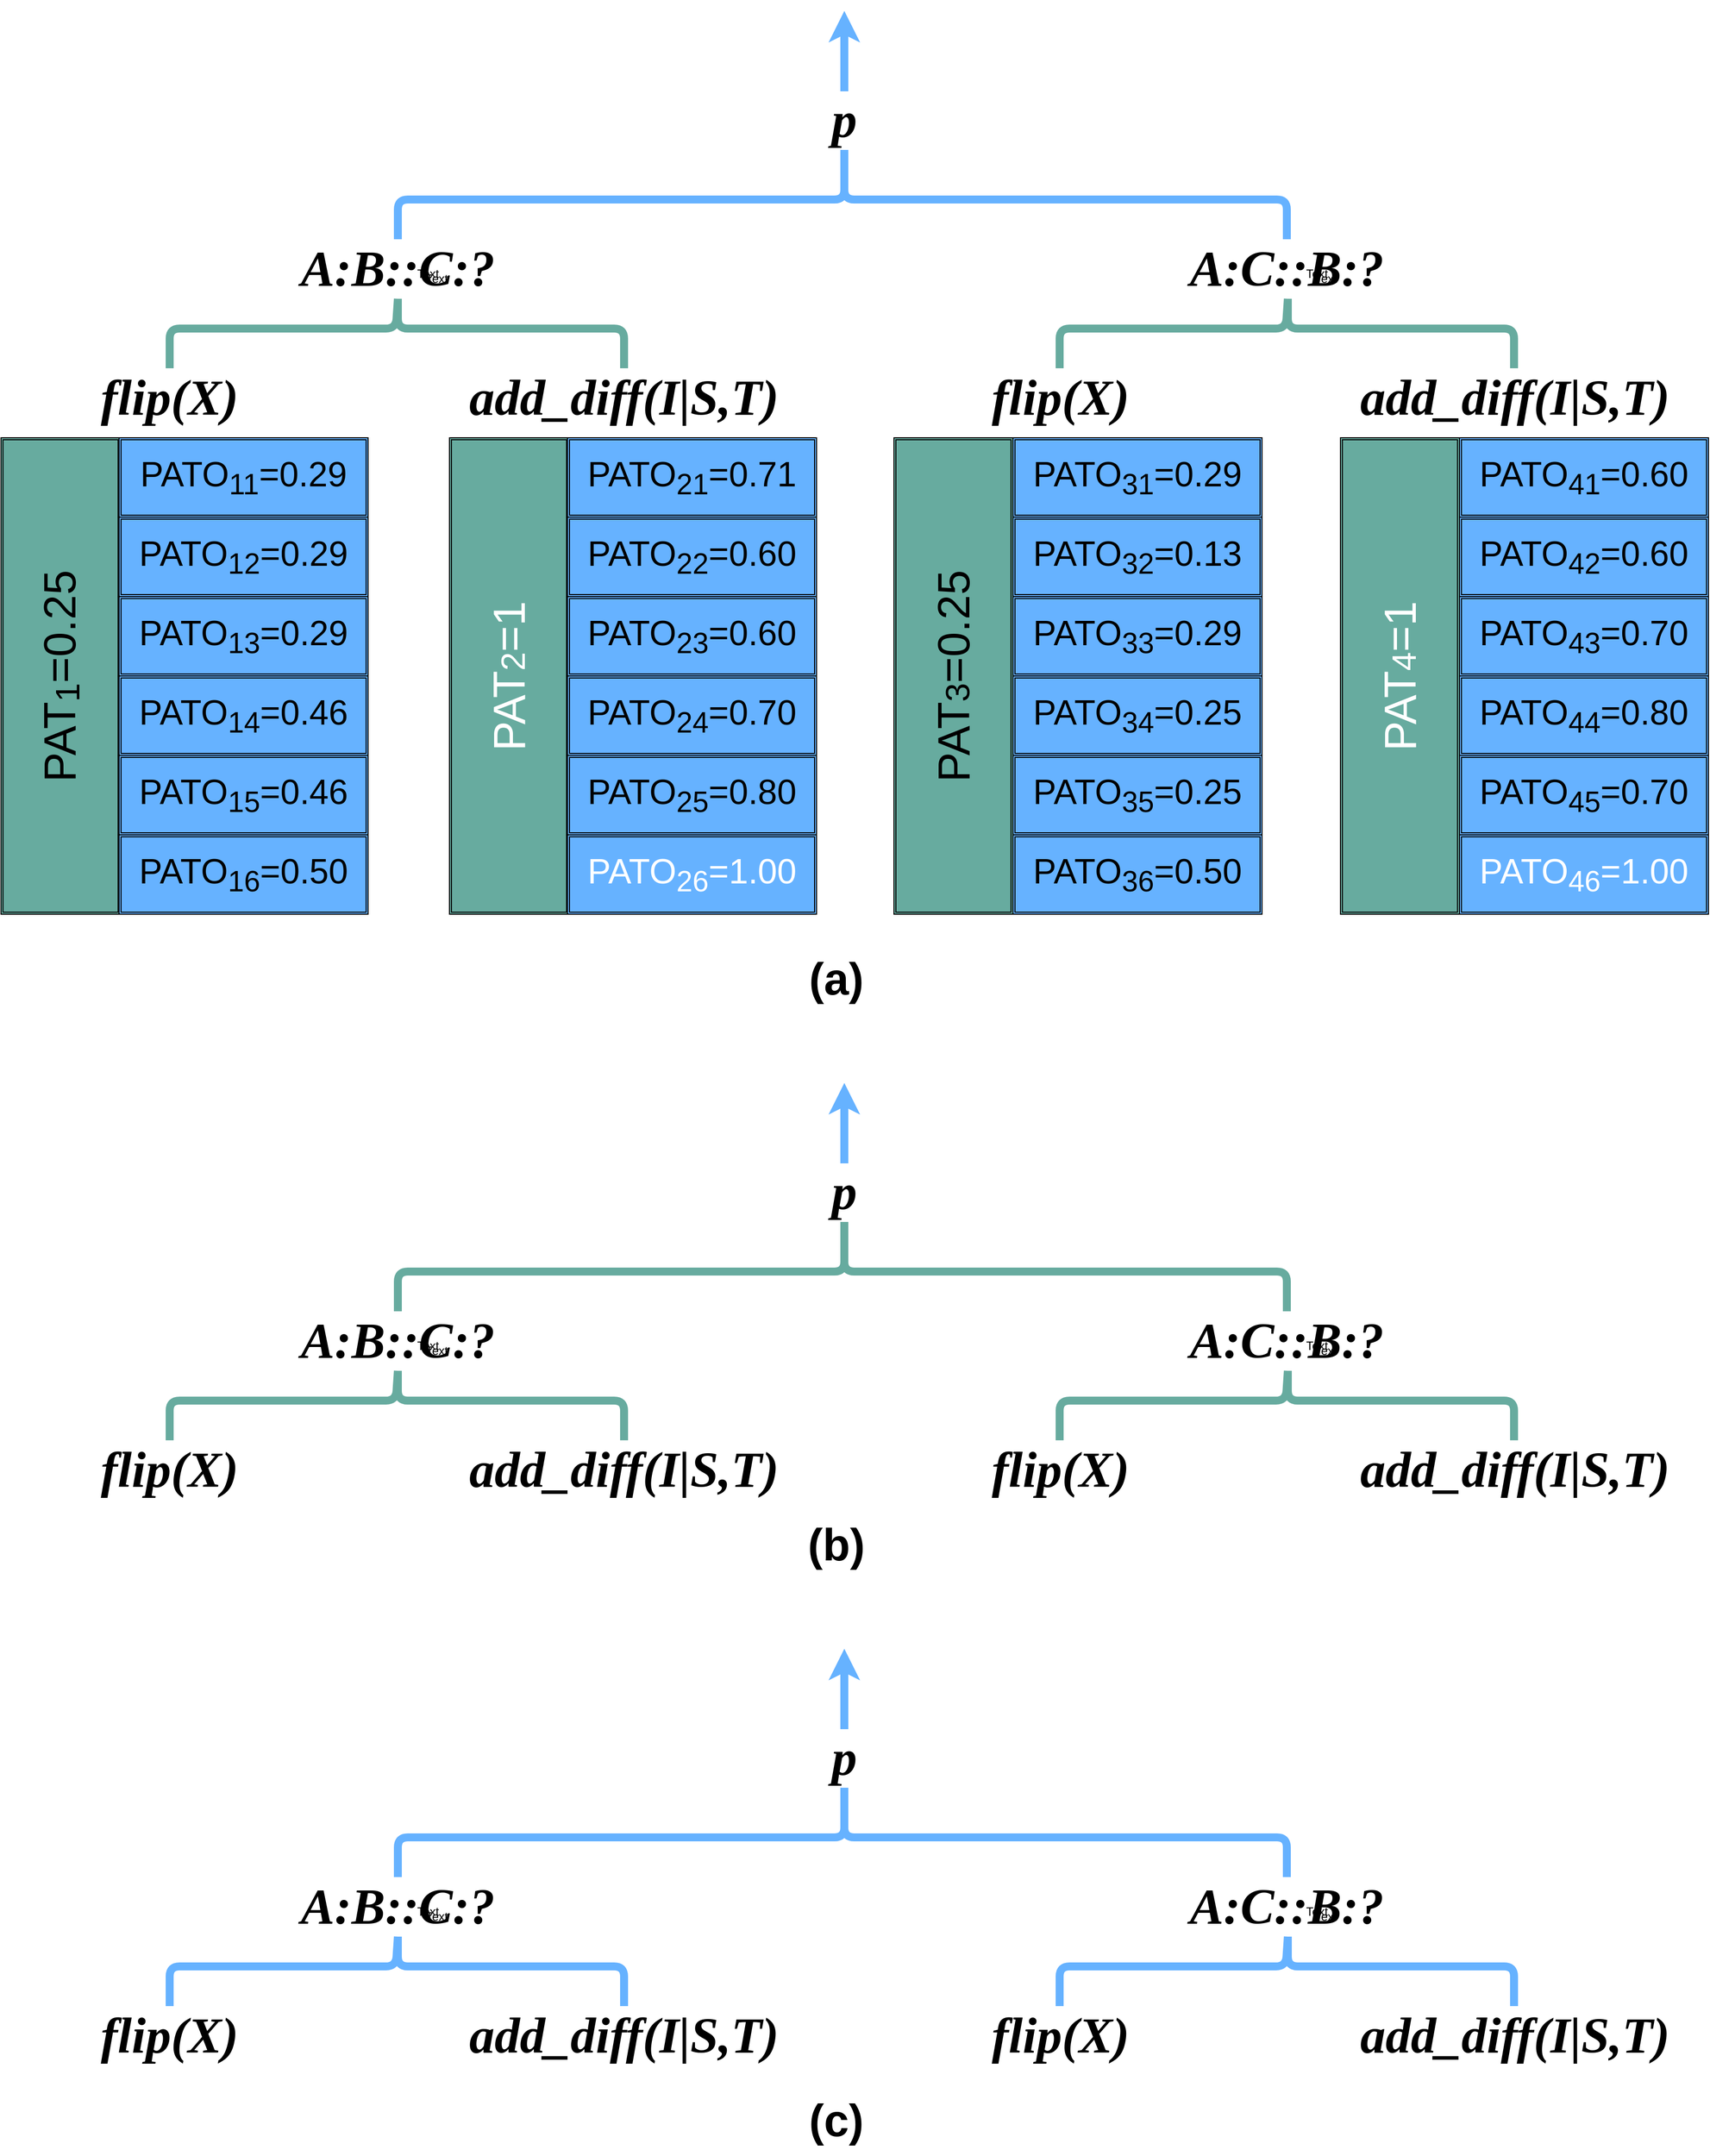 <mxfile version="12.9.13" type="device"><diagram id="jksH0G1JqViHmrjZxsYp" name="Page-1"><mxGraphModel dx="-1699" dy="537" grid="1" gridSize="10" guides="1" tooltips="1" connect="1" arrows="0" fold="1" page="1" pageScale="1" pageWidth="827" pageHeight="1169" math="0" shadow="0"><root><mxCell id="0"/><mxCell id="1" parent="0"/><mxCell id="zbto0mnC8fMhkiQC9tX0-28" value="&lt;font style=&quot;font-size: 45px&quot;&gt;PAT&lt;/font&gt;&lt;font&gt;&lt;sub&gt;&lt;font style=&quot;font-size: 34px&quot;&gt;1&lt;/font&gt;&lt;/sub&gt;&lt;span style=&quot;font-size: 45px&quot;&gt;=0.25&lt;/span&gt;&lt;/font&gt;" style="shape=ext;double=1;rounded=0;whiteSpace=wrap;html=1;strokeWidth=1;fillColor=#67AB9F;rotation=-90;" parent="1" vertex="1"><mxGeometry x="2910" y="1490" width="480" height="120" as="geometry"/></mxCell><mxCell id="zbto0mnC8fMhkiQC9tX0-29" value="&lt;div&gt;&lt;font style=&quot;font-size: 35px&quot;&gt;PATO&lt;sub&gt;11&lt;/sub&gt;=0.29&lt;/font&gt;&lt;/div&gt;" style="shape=ext;double=1;rounded=0;whiteSpace=wrap;html=1;strokeWidth=1;fillColor=#66B2FF;align=center;" parent="1" vertex="1"><mxGeometry x="3209" y="1310" width="251" height="80" as="geometry"/></mxCell><mxCell id="zbto0mnC8fMhkiQC9tX0-34" value="&lt;font color=&quot;#ffffff&quot;&gt;&lt;font style=&quot;font-size: 45px&quot;&gt;PAT&lt;/font&gt;&lt;font style=&quot;font-size: 34px&quot;&gt;2&lt;/font&gt;&lt;span style=&quot;font-size: 45px&quot;&gt;=1&lt;/span&gt;&lt;/font&gt;" style="shape=ext;double=1;rounded=0;whiteSpace=wrap;html=1;strokeWidth=1;fillColor=#67AB9F;rotation=-90;" parent="1" vertex="1"><mxGeometry x="3362" y="1490" width="480" height="120" as="geometry"/></mxCell><mxCell id="zbto0mnC8fMhkiQC9tX0-36" value="&lt;font style=&quot;font-size: 45px&quot;&gt;PAT&lt;/font&gt;&lt;font style=&quot;font-size: 34px&quot;&gt;3&lt;/font&gt;&lt;span style=&quot;font-size: 45px&quot;&gt;=0.25&lt;/span&gt;" style="shape=ext;double=1;rounded=0;whiteSpace=wrap;html=1;strokeWidth=1;fillColor=#67AB9F;rotation=-90;" parent="1" vertex="1"><mxGeometry x="3810" y="1490" width="480" height="120" as="geometry"/></mxCell><mxCell id="zbto0mnC8fMhkiQC9tX0-38" value="&lt;font color=&quot;#ffffff&quot;&gt;&lt;font style=&quot;font-size: 45px&quot;&gt;PAT&lt;/font&gt;&lt;font style=&quot;font-size: 34px&quot;&gt;4&lt;/font&gt;&lt;span style=&quot;font-size: 45px&quot;&gt;=1&lt;/span&gt;&lt;/font&gt;" style="shape=ext;double=1;rounded=0;whiteSpace=wrap;html=1;strokeWidth=1;fillColor=#67AB9F;rotation=-90;" parent="1" vertex="1"><mxGeometry x="4260" y="1490" width="480" height="120" as="geometry"/></mxCell><mxCell id="zbto0mnC8fMhkiQC9tX0-70" value="&lt;div&gt;&lt;font style=&quot;font-size: 35px&quot;&gt;PATO&lt;sub&gt;12&lt;/sub&gt;=0.29&lt;/font&gt;&lt;/div&gt;" style="shape=ext;double=1;rounded=0;whiteSpace=wrap;html=1;strokeWidth=1;fillColor=#66B2FF;align=center;" parent="1" vertex="1"><mxGeometry x="3209" y="1390" width="251" height="80" as="geometry"/></mxCell><mxCell id="zbto0mnC8fMhkiQC9tX0-71" value="&lt;div&gt;&lt;font style=&quot;font-size: 35px&quot;&gt;PATO&lt;sub&gt;13&lt;/sub&gt;=0.29&lt;/font&gt;&lt;/div&gt;" style="shape=ext;double=1;rounded=0;whiteSpace=wrap;html=1;strokeWidth=1;fillColor=#66B2FF;align=center;" parent="1" vertex="1"><mxGeometry x="3209" y="1470" width="251" height="80" as="geometry"/></mxCell><mxCell id="zbto0mnC8fMhkiQC9tX0-72" value="&lt;div&gt;&lt;font style=&quot;font-size: 35px&quot;&gt;PATO&lt;sub&gt;14&lt;/sub&gt;=0.46&lt;/font&gt;&lt;/div&gt;" style="shape=ext;double=1;rounded=0;whiteSpace=wrap;html=1;strokeWidth=1;fillColor=#66B2FF;align=center;" parent="1" vertex="1"><mxGeometry x="3209" y="1550" width="251" height="80" as="geometry"/></mxCell><mxCell id="zbto0mnC8fMhkiQC9tX0-73" value="&lt;div&gt;&lt;font style=&quot;font-size: 35px&quot;&gt;PATO&lt;sub&gt;15&lt;/sub&gt;=0.46&lt;/font&gt;&lt;/div&gt;" style="shape=ext;double=1;rounded=0;whiteSpace=wrap;html=1;strokeWidth=1;fillColor=#66B2FF;align=center;" parent="1" vertex="1"><mxGeometry x="3209" y="1630" width="251" height="80" as="geometry"/></mxCell><mxCell id="zbto0mnC8fMhkiQC9tX0-74" value="&lt;div&gt;&lt;font style=&quot;font-size: 35px&quot;&gt;PATO&lt;sub&gt;16&lt;/sub&gt;=0.50&lt;/font&gt;&lt;/div&gt;" style="shape=ext;double=1;rounded=0;whiteSpace=wrap;html=1;strokeWidth=1;fillColor=#66B2FF;align=center;" parent="1" vertex="1"><mxGeometry x="3209" y="1710" width="251" height="80" as="geometry"/></mxCell><mxCell id="zbto0mnC8fMhkiQC9tX0-81" value="&lt;div&gt;&lt;font style=&quot;font-size: 35px&quot;&gt;PATO&lt;sub&gt;21&lt;/sub&gt;=0.71&lt;/font&gt;&lt;/div&gt;" style="shape=ext;double=1;rounded=0;whiteSpace=wrap;html=1;strokeWidth=1;fillColor=#66B2FF;align=center;" parent="1" vertex="1"><mxGeometry x="3661" y="1310" width="251" height="80" as="geometry"/></mxCell><mxCell id="zbto0mnC8fMhkiQC9tX0-82" value="&lt;div&gt;&lt;font style=&quot;font-size: 35px&quot;&gt;PATO&lt;sub&gt;22&lt;/sub&gt;=0.60&lt;/font&gt;&lt;/div&gt;" style="shape=ext;double=1;rounded=0;whiteSpace=wrap;html=1;strokeWidth=1;fillColor=#66B2FF;align=center;" parent="1" vertex="1"><mxGeometry x="3661" y="1390" width="251" height="80" as="geometry"/></mxCell><mxCell id="zbto0mnC8fMhkiQC9tX0-83" value="&lt;div&gt;&lt;font style=&quot;font-size: 35px&quot;&gt;PATO&lt;sub&gt;23&lt;/sub&gt;=0.60&lt;/font&gt;&lt;/div&gt;" style="shape=ext;double=1;rounded=0;whiteSpace=wrap;html=1;strokeWidth=1;fillColor=#66B2FF;align=center;" parent="1" vertex="1"><mxGeometry x="3661" y="1470" width="251" height="80" as="geometry"/></mxCell><mxCell id="zbto0mnC8fMhkiQC9tX0-84" value="&lt;div&gt;&lt;font style=&quot;font-size: 35px&quot;&gt;PATO&lt;sub&gt;24&lt;/sub&gt;=0.70&lt;/font&gt;&lt;/div&gt;" style="shape=ext;double=1;rounded=0;whiteSpace=wrap;html=1;strokeWidth=1;fillColor=#66B2FF;align=center;" parent="1" vertex="1"><mxGeometry x="3661" y="1550" width="251" height="80" as="geometry"/></mxCell><mxCell id="zbto0mnC8fMhkiQC9tX0-85" value="&lt;div&gt;&lt;font style=&quot;font-size: 35px&quot;&gt;PATO&lt;sub&gt;25&lt;/sub&gt;=0.80&lt;/font&gt;&lt;/div&gt;" style="shape=ext;double=1;rounded=0;whiteSpace=wrap;html=1;strokeWidth=1;fillColor=#66B2FF;align=center;" parent="1" vertex="1"><mxGeometry x="3661" y="1630" width="251" height="80" as="geometry"/></mxCell><mxCell id="zbto0mnC8fMhkiQC9tX0-86" value="&lt;div&gt;&lt;font style=&quot;font-size: 35px&quot; color=&quot;#ffffff&quot;&gt;PATO&lt;sub&gt;26&lt;/sub&gt;=1.00&lt;/font&gt;&lt;/div&gt;" style="shape=ext;double=1;rounded=0;whiteSpace=wrap;html=1;strokeWidth=1;fillColor=#66B2FF;align=center;" parent="1" vertex="1"><mxGeometry x="3661" y="1710" width="251" height="80" as="geometry"/></mxCell><mxCell id="zbto0mnC8fMhkiQC9tX0-87" value="&lt;div&gt;&lt;font style=&quot;font-size: 35px&quot;&gt;PATO&lt;sub&gt;31&lt;/sub&gt;=0.29&lt;/font&gt;&lt;/div&gt;" style="shape=ext;double=1;rounded=0;whiteSpace=wrap;html=1;strokeWidth=1;fillColor=#66B2FF;align=center;" parent="1" vertex="1"><mxGeometry x="4110" y="1310" width="251" height="80" as="geometry"/></mxCell><mxCell id="zbto0mnC8fMhkiQC9tX0-88" value="&lt;div&gt;&lt;font style=&quot;font-size: 35px&quot;&gt;PATO&lt;sub&gt;32&lt;/sub&gt;=0.13&lt;/font&gt;&lt;/div&gt;" style="shape=ext;double=1;rounded=0;whiteSpace=wrap;html=1;strokeWidth=1;fillColor=#66B2FF;align=center;" parent="1" vertex="1"><mxGeometry x="4110" y="1390" width="251" height="80" as="geometry"/></mxCell><mxCell id="zbto0mnC8fMhkiQC9tX0-89" value="&lt;div&gt;&lt;font style=&quot;font-size: 35px&quot;&gt;PATO&lt;sub&gt;33&lt;/sub&gt;=0.29&lt;/font&gt;&lt;/div&gt;" style="shape=ext;double=1;rounded=0;whiteSpace=wrap;html=1;strokeWidth=1;fillColor=#66B2FF;align=center;" parent="1" vertex="1"><mxGeometry x="4110" y="1470" width="251" height="80" as="geometry"/></mxCell><mxCell id="zbto0mnC8fMhkiQC9tX0-90" value="&lt;div&gt;&lt;font style=&quot;font-size: 35px&quot;&gt;PATO&lt;sub&gt;34&lt;/sub&gt;=0.25&lt;/font&gt;&lt;/div&gt;" style="shape=ext;double=1;rounded=0;whiteSpace=wrap;html=1;strokeWidth=1;fillColor=#66B2FF;align=center;" parent="1" vertex="1"><mxGeometry x="4110" y="1550" width="251" height="80" as="geometry"/></mxCell><mxCell id="zbto0mnC8fMhkiQC9tX0-91" value="&lt;div&gt;&lt;font style=&quot;font-size: 35px&quot;&gt;PATO&lt;sub&gt;35&lt;/sub&gt;=0.25&lt;/font&gt;&lt;/div&gt;" style="shape=ext;double=1;rounded=0;whiteSpace=wrap;html=1;strokeWidth=1;fillColor=#66B2FF;align=center;" parent="1" vertex="1"><mxGeometry x="4110" y="1630" width="251" height="80" as="geometry"/></mxCell><mxCell id="zbto0mnC8fMhkiQC9tX0-92" value="&lt;div&gt;&lt;font style=&quot;font-size: 35px&quot;&gt;PATO&lt;sub&gt;36&lt;/sub&gt;=0.50&lt;/font&gt;&lt;/div&gt;" style="shape=ext;double=1;rounded=0;whiteSpace=wrap;html=1;strokeWidth=1;fillColor=#66B2FF;align=center;" parent="1" vertex="1"><mxGeometry x="4110" y="1710" width="251" height="80" as="geometry"/></mxCell><mxCell id="zbto0mnC8fMhkiQC9tX0-93" value="&lt;div&gt;&lt;font style=&quot;font-size: 35px&quot;&gt;PATO&lt;sub&gt;41&lt;/sub&gt;=0.60&lt;/font&gt;&lt;/div&gt;" style="shape=ext;double=1;rounded=0;whiteSpace=wrap;html=1;strokeWidth=1;fillColor=#66B2FF;align=center;" parent="1" vertex="1"><mxGeometry x="4560" y="1310" width="251" height="80" as="geometry"/></mxCell><mxCell id="zbto0mnC8fMhkiQC9tX0-94" value="&lt;div&gt;&lt;font style=&quot;font-size: 35px&quot;&gt;PATO&lt;sub&gt;42&lt;/sub&gt;=0.60&lt;/font&gt;&lt;/div&gt;" style="shape=ext;double=1;rounded=0;whiteSpace=wrap;html=1;strokeWidth=1;fillColor=#66B2FF;align=center;" parent="1" vertex="1"><mxGeometry x="4560" y="1390" width="251" height="80" as="geometry"/></mxCell><mxCell id="zbto0mnC8fMhkiQC9tX0-95" value="&lt;div&gt;&lt;font style=&quot;font-size: 35px&quot;&gt;PATO&lt;sub&gt;43&lt;/sub&gt;=0.70&lt;/font&gt;&lt;/div&gt;" style="shape=ext;double=1;rounded=0;whiteSpace=wrap;html=1;strokeWidth=1;fillColor=#66B2FF;align=center;" parent="1" vertex="1"><mxGeometry x="4560" y="1470" width="251" height="80" as="geometry"/></mxCell><mxCell id="zbto0mnC8fMhkiQC9tX0-96" value="&lt;div&gt;&lt;font style=&quot;font-size: 35px&quot;&gt;PATO&lt;sub&gt;44&lt;/sub&gt;=0.80&lt;/font&gt;&lt;/div&gt;" style="shape=ext;double=1;rounded=0;whiteSpace=wrap;html=1;strokeWidth=1;fillColor=#66B2FF;align=center;" parent="1" vertex="1"><mxGeometry x="4560" y="1550" width="251" height="80" as="geometry"/></mxCell><mxCell id="zbto0mnC8fMhkiQC9tX0-97" value="&lt;div&gt;&lt;font style=&quot;font-size: 35px&quot;&gt;PATO&lt;sub&gt;45&lt;/sub&gt;=0.70&lt;/font&gt;&lt;/div&gt;" style="shape=ext;double=1;rounded=0;whiteSpace=wrap;html=1;strokeWidth=1;fillColor=#66B2FF;align=center;" parent="1" vertex="1"><mxGeometry x="4560" y="1630" width="251" height="80" as="geometry"/></mxCell><mxCell id="zbto0mnC8fMhkiQC9tX0-98" value="&lt;div&gt;&lt;font style=&quot;font-size: 35px&quot; color=&quot;#ffffff&quot;&gt;PATO&lt;sub&gt;46&lt;/sub&gt;=1.00&lt;/font&gt;&lt;/div&gt;" style="shape=ext;double=1;rounded=0;whiteSpace=wrap;html=1;strokeWidth=1;fillColor=#66B2FF;align=center;" parent="1" vertex="1"><mxGeometry x="4560" y="1710" width="251" height="80" as="geometry"/></mxCell><mxCell id="zbto0mnC8fMhkiQC9tX0-171" value="" style="group" parent="1" vertex="1" connectable="0"><mxGeometry x="3170" y="880" width="1606" height="420" as="geometry"/></mxCell><mxCell id="zbto0mnC8fMhkiQC9tX0-172" value="&lt;h1&gt;&lt;font style=&quot;font-size: 51px&quot; face=&quot;Times New Roman&quot;&gt;&lt;i&gt;p&lt;/i&gt;&lt;/font&gt;&lt;/h1&gt;" style="text;html=1;strokeColor=none;fillColor=none;align=center;verticalAlign=middle;whiteSpace=wrap;rounded=0;" parent="zbto0mnC8fMhkiQC9tX0-171" vertex="1"><mxGeometry x="730" y="80" width="80" height="60" as="geometry"/></mxCell><mxCell id="zbto0mnC8fMhkiQC9tX0-173" value="&lt;h1&gt;&lt;font style=&quot;font-size: 51px&quot; face=&quot;Times New Roman&quot;&gt;&lt;i&gt;A:B::C:?&lt;/i&gt;&lt;/font&gt;&lt;/h1&gt;" style="text;html=1;strokeColor=none;fillColor=none;align=center;verticalAlign=middle;whiteSpace=wrap;rounded=0;" parent="zbto0mnC8fMhkiQC9tX0-171" vertex="1"><mxGeometry x="220" y="230" width="200" height="60" as="geometry"/></mxCell><mxCell id="zbto0mnC8fMhkiQC9tX0-174" value="Text" style="text;html=1;align=center;verticalAlign=middle;resizable=0;points=[];autosize=1;" parent="zbto0mnC8fMhkiQC9tX0-173" vertex="1"><mxGeometry x="119" y="30" width="40" height="20" as="geometry"/></mxCell><mxCell id="zbto0mnC8fMhkiQC9tX0-175" value="Text" style="text;html=1;align=center;verticalAlign=middle;resizable=0;points=[];autosize=1;" parent="zbto0mnC8fMhkiQC9tX0-173" vertex="1"><mxGeometry x="110" y="25" width="40" height="20" as="geometry"/></mxCell><mxCell id="zbto0mnC8fMhkiQC9tX0-176" value="&lt;h1&gt;&lt;font style=&quot;font-size: 51px&quot; face=&quot;Times New Roman&quot;&gt;&lt;i&gt;flip(X)&lt;/i&gt;&lt;/font&gt;&lt;/h1&gt;" style="text;html=1;strokeColor=none;fillColor=none;align=center;verticalAlign=middle;whiteSpace=wrap;rounded=0;" parent="zbto0mnC8fMhkiQC9tX0-171" vertex="1"><mxGeometry y="360" width="180" height="60" as="geometry"/></mxCell><mxCell id="zbto0mnC8fMhkiQC9tX0-177" value="&lt;p style=&quot;line-height: 0%&quot;&gt;&lt;/p&gt;&lt;p&gt;&lt;i&gt;&lt;font face=&quot;Times New Roman&quot;&gt;&lt;font style=&quot;font-size: 51px&quot;&gt;&lt;b&gt;add_diff&lt;/b&gt;&lt;/font&gt;&lt;font style=&quot;font-size: 51px&quot;&gt;&lt;b&gt;(I|S,T)&lt;/b&gt;&lt;/font&gt;&lt;/font&gt;&lt;/i&gt;&lt;/p&gt;&lt;p&gt;&lt;/p&gt;" style="text;html=1;strokeColor=none;fillColor=none;align=center;verticalAlign=middle;whiteSpace=wrap;rounded=0;" parent="zbto0mnC8fMhkiQC9tX0-171" vertex="1"><mxGeometry x="388" y="360" width="320" height="60" as="geometry"/></mxCell><mxCell id="zbto0mnC8fMhkiQC9tX0-178" value="&lt;h1&gt;&lt;font style=&quot;font-size: 51px&quot; face=&quot;Times New Roman&quot;&gt;&lt;i&gt;A:C::B:?&lt;/i&gt;&lt;/font&gt;&lt;/h1&gt;" style="text;html=1;strokeColor=none;fillColor=none;align=center;verticalAlign=middle;whiteSpace=wrap;rounded=0;" parent="zbto0mnC8fMhkiQC9tX0-171" vertex="1"><mxGeometry x="1116" y="230" width="200" height="60" as="geometry"/></mxCell><mxCell id="zbto0mnC8fMhkiQC9tX0-179" value="Text" style="text;html=1;align=center;verticalAlign=middle;resizable=0;points=[];autosize=1;" parent="zbto0mnC8fMhkiQC9tX0-178" vertex="1"><mxGeometry x="119" y="30" width="40" height="20" as="geometry"/></mxCell><mxCell id="zbto0mnC8fMhkiQC9tX0-180" value="Text" style="text;html=1;align=center;verticalAlign=middle;resizable=0;points=[];autosize=1;" parent="zbto0mnC8fMhkiQC9tX0-178" vertex="1"><mxGeometry x="110" y="25" width="40" height="20" as="geometry"/></mxCell><mxCell id="zbto0mnC8fMhkiQC9tX0-181" value="&lt;h1&gt;&lt;font style=&quot;font-size: 51px&quot; face=&quot;Times New Roman&quot;&gt;&lt;i&gt;flip(X)&lt;/i&gt;&lt;/font&gt;&lt;/h1&gt;" style="text;html=1;strokeColor=none;fillColor=none;align=center;verticalAlign=middle;whiteSpace=wrap;rounded=0;" parent="zbto0mnC8fMhkiQC9tX0-171" vertex="1"><mxGeometry x="898" y="360" width="180" height="60" as="geometry"/></mxCell><mxCell id="zbto0mnC8fMhkiQC9tX0-182" value="&lt;p style=&quot;line-height: 0%&quot;&gt;&lt;/p&gt;&lt;p&gt;&lt;i&gt;&lt;font face=&quot;Times New Roman&quot;&gt;&lt;font style=&quot;font-size: 51px&quot;&gt;&lt;b&gt;add_diff&lt;/b&gt;&lt;/font&gt;&lt;font style=&quot;font-size: 51px&quot;&gt;&lt;b&gt;(I|S,T)&lt;/b&gt;&lt;/font&gt;&lt;/font&gt;&lt;/i&gt;&lt;/p&gt;&lt;p&gt;&lt;/p&gt;" style="text;html=1;strokeColor=none;fillColor=none;align=center;verticalAlign=middle;whiteSpace=wrap;rounded=0;" parent="zbto0mnC8fMhkiQC9tX0-171" vertex="1"><mxGeometry x="1286" y="360" width="320" height="60" as="geometry"/></mxCell><mxCell id="zbto0mnC8fMhkiQC9tX0-183" value="" style="endArrow=none;html=1;entryX=0.5;entryY=0;entryDx=0;entryDy=0;exitX=0.5;exitY=1;exitDx=0;exitDy=0;strokeColor=#67AB9F;strokeWidth=8;" parent="zbto0mnC8fMhkiQC9tX0-171" source="zbto0mnC8fMhkiQC9tX0-173" target="zbto0mnC8fMhkiQC9tX0-176" edge="1"><mxGeometry width="50" height="50" relative="1" as="geometry"><mxPoint x="138" y="1170" as="sourcePoint"/><mxPoint x="188" y="1120" as="targetPoint"/><Array as="points"><mxPoint x="318" y="320"/><mxPoint x="90" y="320"/></Array></mxGeometry></mxCell><mxCell id="zbto0mnC8fMhkiQC9tX0-184" value="" style="endArrow=none;html=1;entryX=0.5;entryY=1;entryDx=0;entryDy=0;exitX=0.5;exitY=0;exitDx=0;exitDy=0;strokeColor=#67AB9F;strokeWidth=8;" parent="zbto0mnC8fMhkiQC9tX0-171" source="zbto0mnC8fMhkiQC9tX0-177" target="zbto0mnC8fMhkiQC9tX0-173" edge="1"><mxGeometry width="50" height="50" relative="1" as="geometry"><mxPoint x="318" y="1110" as="sourcePoint"/><mxPoint x="368" y="1060" as="targetPoint"/><Array as="points"><mxPoint x="548" y="320"/><mxPoint x="320" y="320"/></Array></mxGeometry></mxCell><mxCell id="zbto0mnC8fMhkiQC9tX0-185" value="" style="endArrow=none;html=1;entryX=0.5;entryY=1;entryDx=0;entryDy=0;exitX=0.5;exitY=0;exitDx=0;exitDy=0;strokeColor=#67AB9F;strokeWidth=8;" parent="zbto0mnC8fMhkiQC9tX0-171" edge="1"><mxGeometry width="50" height="50" relative="1" as="geometry"><mxPoint x="1445" y="360" as="sourcePoint"/><mxPoint x="1217" y="290" as="targetPoint"/><Array as="points"><mxPoint x="1445" y="320"/><mxPoint x="1217" y="320"/></Array></mxGeometry></mxCell><mxCell id="zbto0mnC8fMhkiQC9tX0-186" value="" style="endArrow=none;html=1;entryX=0.5;entryY=0;entryDx=0;entryDy=0;exitX=0.5;exitY=1;exitDx=0;exitDy=0;strokeColor=#67AB9F;strokeWidth=8;" parent="zbto0mnC8fMhkiQC9tX0-171" edge="1"><mxGeometry width="50" height="50" relative="1" as="geometry"><mxPoint x="1217" y="290" as="sourcePoint"/><mxPoint x="987" y="360" as="targetPoint"/><Array as="points"><mxPoint x="1215" y="320"/><mxPoint x="987" y="320"/></Array></mxGeometry></mxCell><mxCell id="zbto0mnC8fMhkiQC9tX0-187" value="" style="endArrow=none;html=1;entryX=0.5;entryY=1;entryDx=0;entryDy=0;exitX=0.5;exitY=0;exitDx=0;exitDy=0;strokeColor=#66B2FF;strokeWidth=8;" parent="zbto0mnC8fMhkiQC9tX0-171" source="zbto0mnC8fMhkiQC9tX0-173" target="zbto0mnC8fMhkiQC9tX0-172" edge="1"><mxGeometry width="50" height="50" relative="1" as="geometry"><mxPoint x="668" y="1190" as="sourcePoint"/><mxPoint x="718" y="1140" as="targetPoint"/><Array as="points"><mxPoint x="320" y="190"/><mxPoint x="770" y="190"/></Array></mxGeometry></mxCell><mxCell id="zbto0mnC8fMhkiQC9tX0-188" value="" style="endArrow=none;html=1;entryX=0.5;entryY=1;entryDx=0;entryDy=0;exitX=0.5;exitY=0;exitDx=0;exitDy=0;strokeColor=#66B2FF;strokeWidth=8;" parent="zbto0mnC8fMhkiQC9tX0-171" source="zbto0mnC8fMhkiQC9tX0-178" target="zbto0mnC8fMhkiQC9tX0-172" edge="1"><mxGeometry width="50" height="50" relative="1" as="geometry"><mxPoint x="628" y="1210" as="sourcePoint"/><mxPoint x="678" y="1160" as="targetPoint"/><Array as="points"><mxPoint x="1216" y="190"/><mxPoint x="770" y="190"/></Array></mxGeometry></mxCell><mxCell id="zbto0mnC8fMhkiQC9tX0-189" value="" style="endArrow=classic;html=1;strokeColor=#66B2FF;strokeWidth=8;exitX=0.5;exitY=0;exitDx=0;exitDy=0;startArrow=none;startFill=0;endFill=1;" parent="zbto0mnC8fMhkiQC9tX0-171" edge="1"><mxGeometry width="50" height="50" relative="1" as="geometry"><mxPoint x="770" y="81" as="sourcePoint"/><mxPoint x="770" as="targetPoint"/></mxGeometry></mxCell><mxCell id="zbto0mnC8fMhkiQC9tX0-170" value="" style="group" parent="1" vertex="1" connectable="0"><mxGeometry x="3170" y="1960" width="1606" height="420" as="geometry"/></mxCell><mxCell id="zbto0mnC8fMhkiQC9tX0-1" value="&lt;h1&gt;&lt;font style=&quot;font-size: 51px&quot; face=&quot;Times New Roman&quot;&gt;&lt;i&gt;p&lt;/i&gt;&lt;/font&gt;&lt;/h1&gt;" style="text;html=1;strokeColor=none;fillColor=none;align=center;verticalAlign=middle;whiteSpace=wrap;rounded=0;" parent="zbto0mnC8fMhkiQC9tX0-170" vertex="1"><mxGeometry x="730" y="80" width="80" height="60" as="geometry"/></mxCell><mxCell id="zbto0mnC8fMhkiQC9tX0-2" value="&lt;h1&gt;&lt;font style=&quot;font-size: 51px&quot; face=&quot;Times New Roman&quot;&gt;&lt;i&gt;A:B::C:?&lt;/i&gt;&lt;/font&gt;&lt;/h1&gt;" style="text;html=1;strokeColor=none;fillColor=none;align=center;verticalAlign=middle;whiteSpace=wrap;rounded=0;" parent="zbto0mnC8fMhkiQC9tX0-170" vertex="1"><mxGeometry x="220" y="230" width="200" height="60" as="geometry"/></mxCell><mxCell id="zbto0mnC8fMhkiQC9tX0-43" value="Text" style="text;html=1;align=center;verticalAlign=middle;resizable=0;points=[];autosize=1;" parent="zbto0mnC8fMhkiQC9tX0-2" vertex="1"><mxGeometry x="119" y="30" width="40" height="20" as="geometry"/></mxCell><mxCell id="zbto0mnC8fMhkiQC9tX0-46" value="Text" style="text;html=1;align=center;verticalAlign=middle;resizable=0;points=[];autosize=1;" parent="zbto0mnC8fMhkiQC9tX0-2" vertex="1"><mxGeometry x="110" y="25" width="40" height="20" as="geometry"/></mxCell><mxCell id="zbto0mnC8fMhkiQC9tX0-8" value="&lt;h1&gt;&lt;font style=&quot;font-size: 51px&quot; face=&quot;Times New Roman&quot;&gt;&lt;i&gt;flip(X)&lt;/i&gt;&lt;/font&gt;&lt;/h1&gt;" style="text;html=1;strokeColor=none;fillColor=none;align=center;verticalAlign=middle;whiteSpace=wrap;rounded=0;" parent="zbto0mnC8fMhkiQC9tX0-170" vertex="1"><mxGeometry y="360" width="180" height="60" as="geometry"/></mxCell><mxCell id="zbto0mnC8fMhkiQC9tX0-9" value="&lt;p style=&quot;line-height: 0%&quot;&gt;&lt;/p&gt;&lt;p&gt;&lt;i&gt;&lt;font face=&quot;Times New Roman&quot;&gt;&lt;font style=&quot;font-size: 51px&quot;&gt;&lt;b&gt;add_diff&lt;/b&gt;&lt;/font&gt;&lt;font style=&quot;font-size: 51px&quot;&gt;&lt;b&gt;(I|S,T)&lt;/b&gt;&lt;/font&gt;&lt;/font&gt;&lt;/i&gt;&lt;/p&gt;&lt;p&gt;&lt;/p&gt;" style="text;html=1;strokeColor=none;fillColor=none;align=center;verticalAlign=middle;whiteSpace=wrap;rounded=0;" parent="zbto0mnC8fMhkiQC9tX0-170" vertex="1"><mxGeometry x="388" y="360" width="320" height="60" as="geometry"/></mxCell><mxCell id="zbto0mnC8fMhkiQC9tX0-48" value="&lt;h1&gt;&lt;font style=&quot;font-size: 51px&quot; face=&quot;Times New Roman&quot;&gt;&lt;i&gt;A:C::B:?&lt;/i&gt;&lt;/font&gt;&lt;/h1&gt;" style="text;html=1;strokeColor=none;fillColor=none;align=center;verticalAlign=middle;whiteSpace=wrap;rounded=0;" parent="zbto0mnC8fMhkiQC9tX0-170" vertex="1"><mxGeometry x="1116" y="230" width="200" height="60" as="geometry"/></mxCell><mxCell id="zbto0mnC8fMhkiQC9tX0-49" value="Text" style="text;html=1;align=center;verticalAlign=middle;resizable=0;points=[];autosize=1;" parent="zbto0mnC8fMhkiQC9tX0-48" vertex="1"><mxGeometry x="119" y="30" width="40" height="20" as="geometry"/></mxCell><mxCell id="zbto0mnC8fMhkiQC9tX0-50" value="Text" style="text;html=1;align=center;verticalAlign=middle;resizable=0;points=[];autosize=1;" parent="zbto0mnC8fMhkiQC9tX0-48" vertex="1"><mxGeometry x="110" y="25" width="40" height="20" as="geometry"/></mxCell><mxCell id="zbto0mnC8fMhkiQC9tX0-51" value="&lt;h1&gt;&lt;font style=&quot;font-size: 51px&quot; face=&quot;Times New Roman&quot;&gt;&lt;i&gt;flip(X)&lt;/i&gt;&lt;/font&gt;&lt;/h1&gt;" style="text;html=1;strokeColor=none;fillColor=none;align=center;verticalAlign=middle;whiteSpace=wrap;rounded=0;" parent="zbto0mnC8fMhkiQC9tX0-170" vertex="1"><mxGeometry x="898" y="360" width="180" height="60" as="geometry"/></mxCell><mxCell id="zbto0mnC8fMhkiQC9tX0-52" value="&lt;p style=&quot;line-height: 0%&quot;&gt;&lt;/p&gt;&lt;p&gt;&lt;i&gt;&lt;font face=&quot;Times New Roman&quot;&gt;&lt;font style=&quot;font-size: 51px&quot;&gt;&lt;b&gt;add_diff&lt;/b&gt;&lt;/font&gt;&lt;font style=&quot;font-size: 51px&quot;&gt;&lt;b&gt;(I|S,T)&lt;/b&gt;&lt;/font&gt;&lt;/font&gt;&lt;/i&gt;&lt;/p&gt;&lt;p&gt;&lt;/p&gt;" style="text;html=1;strokeColor=none;fillColor=none;align=center;verticalAlign=middle;whiteSpace=wrap;rounded=0;" parent="zbto0mnC8fMhkiQC9tX0-170" vertex="1"><mxGeometry x="1286" y="360" width="320" height="60" as="geometry"/></mxCell><mxCell id="zbto0mnC8fMhkiQC9tX0-54" value="" style="endArrow=none;html=1;entryX=0.5;entryY=0;entryDx=0;entryDy=0;exitX=0.5;exitY=1;exitDx=0;exitDy=0;strokeColor=#67AB9F;strokeWidth=8;" parent="zbto0mnC8fMhkiQC9tX0-170" source="zbto0mnC8fMhkiQC9tX0-2" target="zbto0mnC8fMhkiQC9tX0-8" edge="1"><mxGeometry width="50" height="50" relative="1" as="geometry"><mxPoint x="138" y="1170" as="sourcePoint"/><mxPoint x="188" y="1120" as="targetPoint"/><Array as="points"><mxPoint x="318" y="320"/><mxPoint x="90" y="320"/></Array></mxGeometry></mxCell><mxCell id="zbto0mnC8fMhkiQC9tX0-55" value="" style="endArrow=none;html=1;entryX=0.5;entryY=1;entryDx=0;entryDy=0;exitX=0.5;exitY=0;exitDx=0;exitDy=0;strokeColor=#67AB9F;strokeWidth=8;" parent="zbto0mnC8fMhkiQC9tX0-170" source="zbto0mnC8fMhkiQC9tX0-9" target="zbto0mnC8fMhkiQC9tX0-2" edge="1"><mxGeometry width="50" height="50" relative="1" as="geometry"><mxPoint x="318" y="1110" as="sourcePoint"/><mxPoint x="368" y="1060" as="targetPoint"/><Array as="points"><mxPoint x="548" y="320"/><mxPoint x="320" y="320"/></Array></mxGeometry></mxCell><mxCell id="zbto0mnC8fMhkiQC9tX0-57" value="" style="endArrow=none;html=1;entryX=0.5;entryY=1;entryDx=0;entryDy=0;exitX=0.5;exitY=0;exitDx=0;exitDy=0;strokeColor=#67AB9F;strokeWidth=8;" parent="zbto0mnC8fMhkiQC9tX0-170" edge="1"><mxGeometry width="50" height="50" relative="1" as="geometry"><mxPoint x="1445" y="360" as="sourcePoint"/><mxPoint x="1217" y="290" as="targetPoint"/><Array as="points"><mxPoint x="1445" y="320"/><mxPoint x="1217" y="320"/></Array></mxGeometry></mxCell><mxCell id="zbto0mnC8fMhkiQC9tX0-56" value="" style="endArrow=none;html=1;entryX=0.5;entryY=0;entryDx=0;entryDy=0;exitX=0.5;exitY=1;exitDx=0;exitDy=0;strokeColor=#67AB9F;strokeWidth=8;" parent="zbto0mnC8fMhkiQC9tX0-170" edge="1"><mxGeometry width="50" height="50" relative="1" as="geometry"><mxPoint x="1217" y="290" as="sourcePoint"/><mxPoint x="987" y="360" as="targetPoint"/><Array as="points"><mxPoint x="1215" y="320"/><mxPoint x="987" y="320"/></Array></mxGeometry></mxCell><mxCell id="zbto0mnC8fMhkiQC9tX0-63" value="" style="endArrow=none;html=1;entryX=0.5;entryY=1;entryDx=0;entryDy=0;exitX=0.5;exitY=0;exitDx=0;exitDy=0;strokeColor=#67AB9F;strokeWidth=8;" parent="zbto0mnC8fMhkiQC9tX0-170" source="zbto0mnC8fMhkiQC9tX0-2" target="zbto0mnC8fMhkiQC9tX0-1" edge="1"><mxGeometry width="50" height="50" relative="1" as="geometry"><mxPoint x="668" y="1190" as="sourcePoint"/><mxPoint x="718" y="1140" as="targetPoint"/><Array as="points"><mxPoint x="320" y="190"/><mxPoint x="770" y="190"/></Array></mxGeometry></mxCell><mxCell id="zbto0mnC8fMhkiQC9tX0-64" value="" style="endArrow=none;html=1;entryX=0.5;entryY=1;entryDx=0;entryDy=0;exitX=0.5;exitY=0;exitDx=0;exitDy=0;strokeColor=#67AB9F;strokeWidth=8;" parent="zbto0mnC8fMhkiQC9tX0-170" source="zbto0mnC8fMhkiQC9tX0-48" target="zbto0mnC8fMhkiQC9tX0-1" edge="1"><mxGeometry width="50" height="50" relative="1" as="geometry"><mxPoint x="628" y="1210" as="sourcePoint"/><mxPoint x="678" y="1160" as="targetPoint"/><Array as="points"><mxPoint x="1216" y="190"/><mxPoint x="770" y="190"/></Array></mxGeometry></mxCell><mxCell id="zbto0mnC8fMhkiQC9tX0-133" value="" style="endArrow=classic;html=1;strokeColor=#66B2FF;strokeWidth=8;exitX=0.5;exitY=0;exitDx=0;exitDy=0;startArrow=none;startFill=0;endFill=1;" parent="zbto0mnC8fMhkiQC9tX0-170" edge="1"><mxGeometry width="50" height="50" relative="1" as="geometry"><mxPoint x="770" y="81" as="sourcePoint"/><mxPoint x="770" as="targetPoint"/></mxGeometry></mxCell><mxCell id="zbto0mnC8fMhkiQC9tX0-190" value="" style="group" parent="1" vertex="1" connectable="0"><mxGeometry x="3170" y="2530" width="1606" height="420" as="geometry"/></mxCell><mxCell id="zbto0mnC8fMhkiQC9tX0-191" value="&lt;h1&gt;&lt;font style=&quot;font-size: 51px&quot; face=&quot;Times New Roman&quot;&gt;&lt;i&gt;p&lt;/i&gt;&lt;/font&gt;&lt;/h1&gt;" style="text;html=1;strokeColor=none;fillColor=none;align=center;verticalAlign=middle;whiteSpace=wrap;rounded=0;" parent="zbto0mnC8fMhkiQC9tX0-190" vertex="1"><mxGeometry x="730" y="80" width="80" height="60" as="geometry"/></mxCell><mxCell id="zbto0mnC8fMhkiQC9tX0-192" value="&lt;h1&gt;&lt;font style=&quot;font-size: 51px&quot; face=&quot;Times New Roman&quot;&gt;&lt;i&gt;A:B::C:?&lt;/i&gt;&lt;/font&gt;&lt;/h1&gt;" style="text;html=1;strokeColor=none;fillColor=none;align=center;verticalAlign=middle;whiteSpace=wrap;rounded=0;" parent="zbto0mnC8fMhkiQC9tX0-190" vertex="1"><mxGeometry x="220" y="230" width="200" height="60" as="geometry"/></mxCell><mxCell id="zbto0mnC8fMhkiQC9tX0-193" value="Text" style="text;html=1;align=center;verticalAlign=middle;resizable=0;points=[];autosize=1;" parent="zbto0mnC8fMhkiQC9tX0-192" vertex="1"><mxGeometry x="119" y="30" width="40" height="20" as="geometry"/></mxCell><mxCell id="zbto0mnC8fMhkiQC9tX0-194" value="Text" style="text;html=1;align=center;verticalAlign=middle;resizable=0;points=[];autosize=1;" parent="zbto0mnC8fMhkiQC9tX0-192" vertex="1"><mxGeometry x="110" y="25" width="40" height="20" as="geometry"/></mxCell><mxCell id="zbto0mnC8fMhkiQC9tX0-195" value="&lt;h1&gt;&lt;font style=&quot;font-size: 51px&quot; face=&quot;Times New Roman&quot;&gt;&lt;i&gt;flip(X)&lt;/i&gt;&lt;/font&gt;&lt;/h1&gt;" style="text;html=1;strokeColor=none;fillColor=none;align=center;verticalAlign=middle;whiteSpace=wrap;rounded=0;" parent="zbto0mnC8fMhkiQC9tX0-190" vertex="1"><mxGeometry y="360" width="180" height="60" as="geometry"/></mxCell><mxCell id="zbto0mnC8fMhkiQC9tX0-196" value="&lt;p style=&quot;line-height: 0%&quot;&gt;&lt;/p&gt;&lt;p&gt;&lt;i&gt;&lt;font face=&quot;Times New Roman&quot;&gt;&lt;font style=&quot;font-size: 51px&quot;&gt;&lt;b&gt;add_diff&lt;/b&gt;&lt;/font&gt;&lt;font style=&quot;font-size: 51px&quot;&gt;&lt;b&gt;(I|S,T)&lt;/b&gt;&lt;/font&gt;&lt;/font&gt;&lt;/i&gt;&lt;/p&gt;&lt;p&gt;&lt;/p&gt;" style="text;html=1;strokeColor=none;fillColor=none;align=center;verticalAlign=middle;whiteSpace=wrap;rounded=0;" parent="zbto0mnC8fMhkiQC9tX0-190" vertex="1"><mxGeometry x="388" y="360" width="320" height="60" as="geometry"/></mxCell><mxCell id="zbto0mnC8fMhkiQC9tX0-197" value="&lt;h1&gt;&lt;font style=&quot;font-size: 51px&quot; face=&quot;Times New Roman&quot;&gt;&lt;i&gt;A:C::B:?&lt;/i&gt;&lt;/font&gt;&lt;/h1&gt;" style="text;html=1;strokeColor=none;fillColor=none;align=center;verticalAlign=middle;whiteSpace=wrap;rounded=0;" parent="zbto0mnC8fMhkiQC9tX0-190" vertex="1"><mxGeometry x="1116" y="230" width="200" height="60" as="geometry"/></mxCell><mxCell id="zbto0mnC8fMhkiQC9tX0-198" value="Text" style="text;html=1;align=center;verticalAlign=middle;resizable=0;points=[];autosize=1;" parent="zbto0mnC8fMhkiQC9tX0-197" vertex="1"><mxGeometry x="119" y="30" width="40" height="20" as="geometry"/></mxCell><mxCell id="zbto0mnC8fMhkiQC9tX0-199" value="Text" style="text;html=1;align=center;verticalAlign=middle;resizable=0;points=[];autosize=1;" parent="zbto0mnC8fMhkiQC9tX0-197" vertex="1"><mxGeometry x="110" y="25" width="40" height="20" as="geometry"/></mxCell><mxCell id="zbto0mnC8fMhkiQC9tX0-200" value="&lt;h1&gt;&lt;font style=&quot;font-size: 51px&quot; face=&quot;Times New Roman&quot;&gt;&lt;i&gt;flip(X)&lt;/i&gt;&lt;/font&gt;&lt;/h1&gt;" style="text;html=1;strokeColor=none;fillColor=none;align=center;verticalAlign=middle;whiteSpace=wrap;rounded=0;" parent="zbto0mnC8fMhkiQC9tX0-190" vertex="1"><mxGeometry x="898" y="360" width="180" height="60" as="geometry"/></mxCell><mxCell id="zbto0mnC8fMhkiQC9tX0-201" value="&lt;p style=&quot;line-height: 0%&quot;&gt;&lt;/p&gt;&lt;p&gt;&lt;i&gt;&lt;font face=&quot;Times New Roman&quot;&gt;&lt;font style=&quot;font-size: 51px&quot;&gt;&lt;b&gt;add_diff&lt;/b&gt;&lt;/font&gt;&lt;font style=&quot;font-size: 51px&quot;&gt;&lt;b&gt;(I|S,T)&lt;/b&gt;&lt;/font&gt;&lt;/font&gt;&lt;/i&gt;&lt;/p&gt;&lt;p&gt;&lt;/p&gt;" style="text;html=1;strokeColor=none;fillColor=none;align=center;verticalAlign=middle;whiteSpace=wrap;rounded=0;" parent="zbto0mnC8fMhkiQC9tX0-190" vertex="1"><mxGeometry x="1286" y="360" width="320" height="60" as="geometry"/></mxCell><mxCell id="zbto0mnC8fMhkiQC9tX0-202" value="" style="endArrow=none;html=1;entryX=0.5;entryY=0;entryDx=0;entryDy=0;exitX=0.5;exitY=1;exitDx=0;exitDy=0;strokeColor=#66B2FF;strokeWidth=8;" parent="zbto0mnC8fMhkiQC9tX0-190" source="zbto0mnC8fMhkiQC9tX0-192" target="zbto0mnC8fMhkiQC9tX0-195" edge="1"><mxGeometry width="50" height="50" relative="1" as="geometry"><mxPoint x="138" y="1170" as="sourcePoint"/><mxPoint x="188" y="1120" as="targetPoint"/><Array as="points"><mxPoint x="318" y="320"/><mxPoint x="90" y="320"/></Array></mxGeometry></mxCell><mxCell id="zbto0mnC8fMhkiQC9tX0-203" value="" style="endArrow=none;html=1;entryX=0.5;entryY=1;entryDx=0;entryDy=0;exitX=0.5;exitY=0;exitDx=0;exitDy=0;strokeColor=#66B2FF;strokeWidth=8;" parent="zbto0mnC8fMhkiQC9tX0-190" source="zbto0mnC8fMhkiQC9tX0-196" target="zbto0mnC8fMhkiQC9tX0-192" edge="1"><mxGeometry width="50" height="50" relative="1" as="geometry"><mxPoint x="318" y="1110" as="sourcePoint"/><mxPoint x="368" y="1060" as="targetPoint"/><Array as="points"><mxPoint x="548" y="320"/><mxPoint x="320" y="320"/></Array></mxGeometry></mxCell><mxCell id="zbto0mnC8fMhkiQC9tX0-204" value="" style="endArrow=none;html=1;entryX=0.5;entryY=1;entryDx=0;entryDy=0;exitX=0.5;exitY=0;exitDx=0;exitDy=0;strokeColor=#66B2FF;strokeWidth=8;" parent="zbto0mnC8fMhkiQC9tX0-190" edge="1"><mxGeometry width="50" height="50" relative="1" as="geometry"><mxPoint x="1445" y="360" as="sourcePoint"/><mxPoint x="1217" y="290" as="targetPoint"/><Array as="points"><mxPoint x="1445" y="320"/><mxPoint x="1217" y="320"/></Array></mxGeometry></mxCell><mxCell id="zbto0mnC8fMhkiQC9tX0-205" value="" style="endArrow=none;html=1;entryX=0.5;entryY=0;entryDx=0;entryDy=0;exitX=0.5;exitY=1;exitDx=0;exitDy=0;strokeColor=#66B2FF;strokeWidth=8;" parent="zbto0mnC8fMhkiQC9tX0-190" edge="1"><mxGeometry width="50" height="50" relative="1" as="geometry"><mxPoint x="1217" y="290" as="sourcePoint"/><mxPoint x="987" y="360" as="targetPoint"/><Array as="points"><mxPoint x="1215" y="320"/><mxPoint x="987" y="320"/></Array></mxGeometry></mxCell><mxCell id="zbto0mnC8fMhkiQC9tX0-206" value="" style="endArrow=none;html=1;entryX=0.5;entryY=1;entryDx=0;entryDy=0;exitX=0.5;exitY=0;exitDx=0;exitDy=0;strokeColor=#66B2FF;strokeWidth=8;" parent="zbto0mnC8fMhkiQC9tX0-190" source="zbto0mnC8fMhkiQC9tX0-192" target="zbto0mnC8fMhkiQC9tX0-191" edge="1"><mxGeometry width="50" height="50" relative="1" as="geometry"><mxPoint x="668" y="1190" as="sourcePoint"/><mxPoint x="718" y="1140" as="targetPoint"/><Array as="points"><mxPoint x="320" y="190"/><mxPoint x="770" y="190"/></Array></mxGeometry></mxCell><mxCell id="zbto0mnC8fMhkiQC9tX0-207" value="" style="endArrow=none;html=1;entryX=0.5;entryY=1;entryDx=0;entryDy=0;exitX=0.5;exitY=0;exitDx=0;exitDy=0;strokeColor=#66B2FF;strokeWidth=8;" parent="zbto0mnC8fMhkiQC9tX0-190" source="zbto0mnC8fMhkiQC9tX0-197" target="zbto0mnC8fMhkiQC9tX0-191" edge="1"><mxGeometry width="50" height="50" relative="1" as="geometry"><mxPoint x="628" y="1210" as="sourcePoint"/><mxPoint x="678" y="1160" as="targetPoint"/><Array as="points"><mxPoint x="1216" y="190"/><mxPoint x="770" y="190"/></Array></mxGeometry></mxCell><mxCell id="zbto0mnC8fMhkiQC9tX0-208" value="" style="endArrow=classic;html=1;strokeColor=#66B2FF;strokeWidth=8;exitX=0.5;exitY=0;exitDx=0;exitDy=0;startArrow=none;startFill=0;endFill=1;" parent="zbto0mnC8fMhkiQC9tX0-190" edge="1"><mxGeometry width="50" height="50" relative="1" as="geometry"><mxPoint x="770" y="81" as="sourcePoint"/><mxPoint x="770" as="targetPoint"/></mxGeometry></mxCell><mxCell id="zbto0mnC8fMhkiQC9tX0-211" value="&lt;font style=&quot;font-size: 45px&quot;&gt;&lt;b&gt;(a)&lt;/b&gt;&lt;/font&gt;" style="text;html=1;strokeColor=none;fillColor=none;align=center;verticalAlign=middle;whiteSpace=wrap;rounded=0;" parent="1" vertex="1"><mxGeometry x="3912" y="1820" width="40" height="70" as="geometry"/></mxCell><mxCell id="zbto0mnC8fMhkiQC9tX0-212" value="&lt;font style=&quot;font-size: 45px&quot;&gt;&lt;b&gt;(b)&lt;/b&gt;&lt;/font&gt;" style="text;html=1;strokeColor=none;fillColor=none;align=center;verticalAlign=middle;whiteSpace=wrap;rounded=0;" parent="1" vertex="1"><mxGeometry x="3912" y="2390" width="40" height="70" as="geometry"/></mxCell><mxCell id="zbto0mnC8fMhkiQC9tX0-213" value="&lt;font style=&quot;font-size: 45px&quot;&gt;&lt;b&gt;(c)&lt;/b&gt;&lt;/font&gt;" style="text;html=1;strokeColor=none;fillColor=none;align=center;verticalAlign=middle;whiteSpace=wrap;rounded=0;" parent="1" vertex="1"><mxGeometry x="3912" y="2970" width="40" height="70" as="geometry"/></mxCell></root></mxGraphModel></diagram></mxfile>